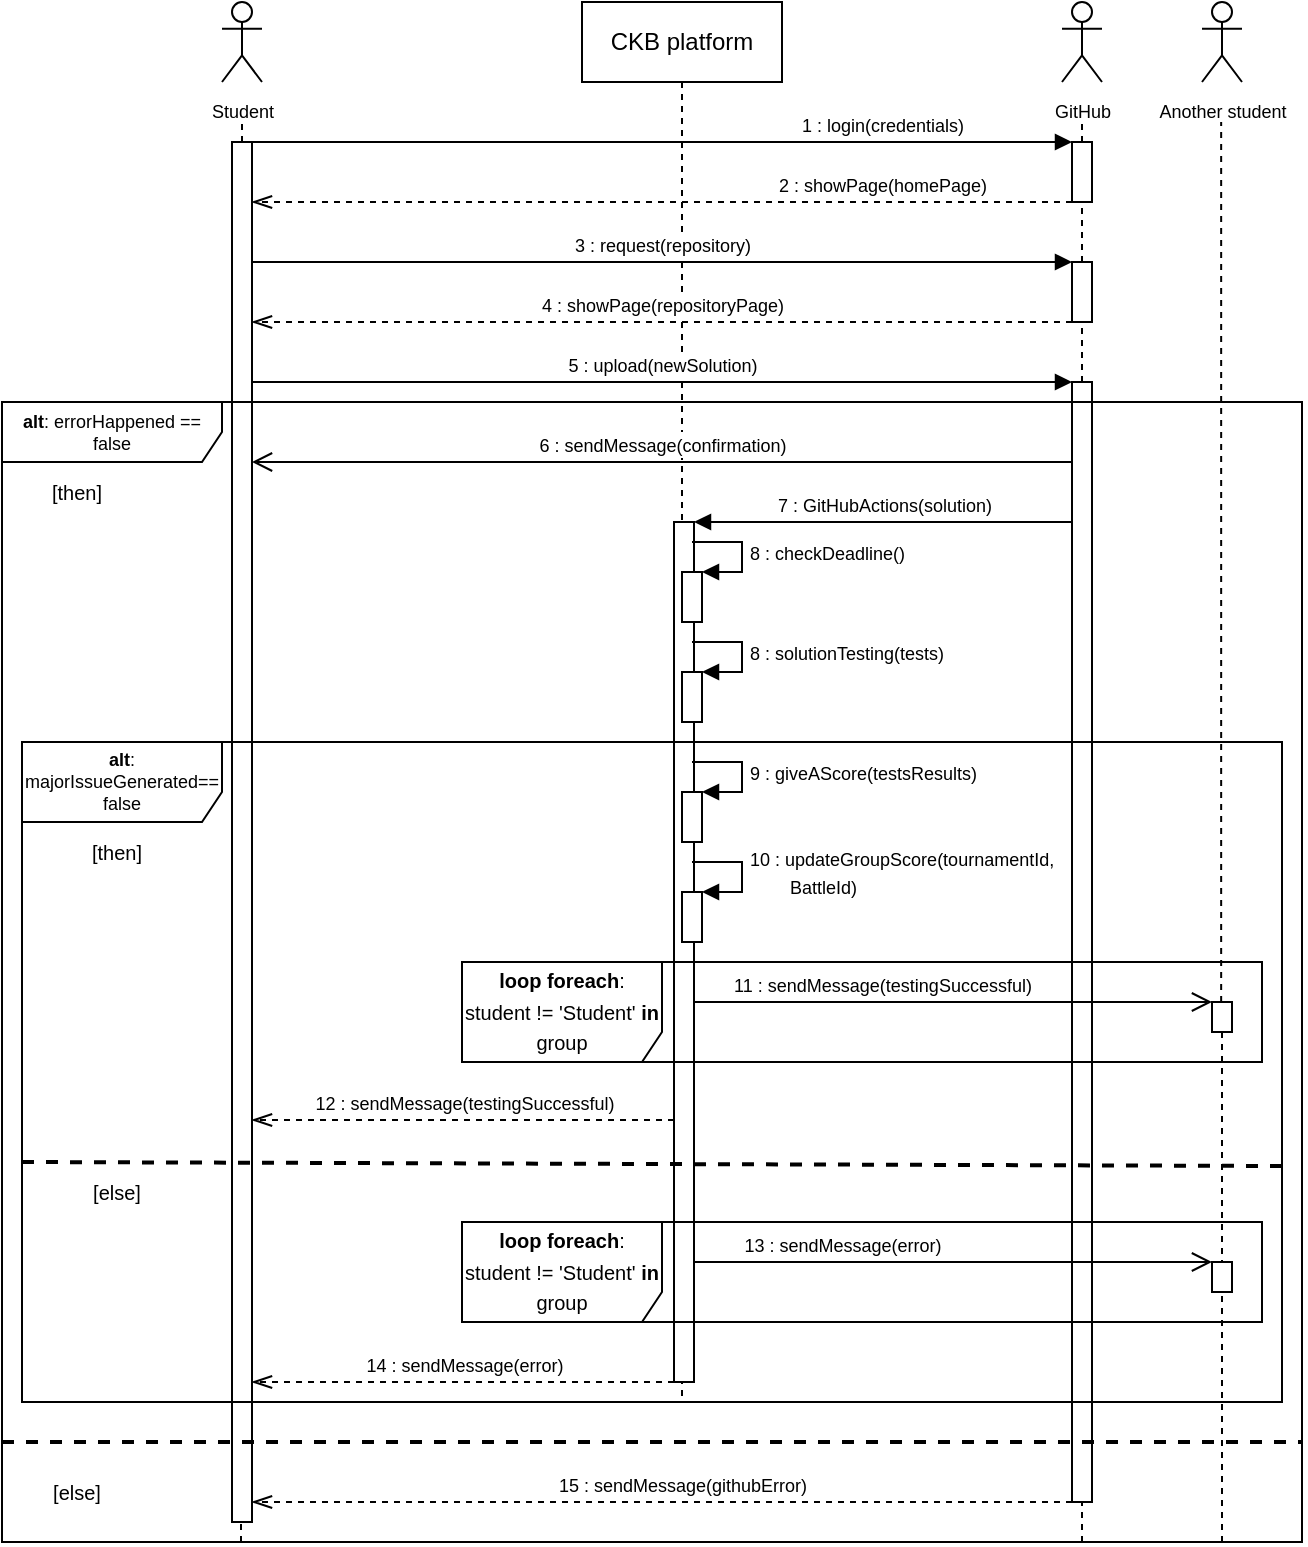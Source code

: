 <mxfile version="22.1.7" type="device">
  <diagram name="Page-1" id="2YBvvXClWsGukQMizWep">
    <mxGraphModel dx="1562" dy="748" grid="1" gridSize="10" guides="1" tooltips="1" connect="1" arrows="1" fold="1" page="1" pageScale="1" pageWidth="850" pageHeight="1100" math="0" shadow="0">
      <root>
        <mxCell id="0" />
        <mxCell id="1" parent="0" />
        <mxCell id="xNlqgEtzLe3WfWEDsrTl-1" value="CKB platform" style="shape=umlLifeline;perimeter=lifelinePerimeter;whiteSpace=wrap;html=1;container=0;dropTarget=0;collapsible=0;recursiveResize=0;outlineConnect=0;portConstraint=eastwest;newEdgeStyle={&quot;edgeStyle&quot;:&quot;elbowEdgeStyle&quot;,&quot;elbow&quot;:&quot;vertical&quot;,&quot;curved&quot;:0,&quot;rounded&quot;:0};" vertex="1" parent="1">
          <mxGeometry x="80" y="40" width="100" height="700" as="geometry" />
        </mxCell>
        <mxCell id="xNlqgEtzLe3WfWEDsrTl-5" value="" style="html=1;points=[];perimeter=orthogonalPerimeter;outlineConnect=0;targetShapes=umlLifeline;portConstraint=eastwest;newEdgeStyle={&quot;edgeStyle&quot;:&quot;elbowEdgeStyle&quot;,&quot;elbow&quot;:&quot;vertical&quot;,&quot;curved&quot;:0,&quot;rounded&quot;:0};" vertex="1" parent="xNlqgEtzLe3WfWEDsrTl-1">
          <mxGeometry x="46" y="260" width="10" height="430" as="geometry" />
        </mxCell>
        <mxCell id="xNlqgEtzLe3WfWEDsrTl-10" value="&lt;font style=&quot;font-size: 9px;&quot;&gt;Student&lt;/font&gt;" style="shape=umlActor;verticalLabelPosition=bottom;verticalAlign=top;html=1;outlineConnect=0;" vertex="1" parent="1">
          <mxGeometry x="-100" y="40" width="20" height="40" as="geometry" />
        </mxCell>
        <mxCell id="xNlqgEtzLe3WfWEDsrTl-11" value="" style="endArrow=none;dashed=1;html=1;rounded=0;" edge="1" parent="1" source="xNlqgEtzLe3WfWEDsrTl-12">
          <mxGeometry width="50" height="50" relative="1" as="geometry">
            <mxPoint x="-90" y="350" as="sourcePoint" />
            <mxPoint x="-90" y="100" as="targetPoint" />
          </mxGeometry>
        </mxCell>
        <mxCell id="xNlqgEtzLe3WfWEDsrTl-12" value="" style="html=1;points=[];perimeter=orthogonalPerimeter;outlineConnect=0;targetShapes=umlLifeline;portConstraint=eastwest;newEdgeStyle={&quot;edgeStyle&quot;:&quot;elbowEdgeStyle&quot;,&quot;elbow&quot;:&quot;vertical&quot;,&quot;curved&quot;:0,&quot;rounded&quot;:0};" vertex="1" parent="1">
          <mxGeometry x="-95" y="110" width="10" height="690" as="geometry" />
        </mxCell>
        <mxCell id="xNlqgEtzLe3WfWEDsrTl-13" value="&lt;font style=&quot;font-size: 9px;&quot;&gt;1 : login(credentials)&lt;/font&gt;" style="html=1;verticalAlign=bottom;endArrow=block;edgeStyle=elbowEdgeStyle;elbow=horizontal;curved=0;rounded=0;" edge="1" parent="1" source="xNlqgEtzLe3WfWEDsrTl-12" target="xNlqgEtzLe3WfWEDsrTl-29">
          <mxGeometry x="0.537" relative="1" as="geometry">
            <mxPoint x="-50" y="110" as="sourcePoint" />
            <Array as="points">
              <mxPoint x="30" y="110" />
            </Array>
            <mxPoint x="320" y="110" as="targetPoint" />
            <mxPoint as="offset" />
          </mxGeometry>
        </mxCell>
        <mxCell id="xNlqgEtzLe3WfWEDsrTl-14" value="&lt;font style=&quot;font-size: 9px;&quot;&gt;2 : showPage(homePage)&lt;/font&gt;" style="html=1;verticalAlign=bottom;endArrow=openThin;dashed=1;endSize=8;edgeStyle=elbowEdgeStyle;elbow=vertical;curved=0;rounded=0;endFill=0;" edge="1" parent="1" source="xNlqgEtzLe3WfWEDsrTl-29" target="xNlqgEtzLe3WfWEDsrTl-12">
          <mxGeometry x="-0.537" relative="1" as="geometry">
            <mxPoint x="-50" y="140" as="targetPoint" />
            <Array as="points">
              <mxPoint x="5" y="140" />
            </Array>
            <mxPoint x="125" y="140" as="sourcePoint" />
            <mxPoint as="offset" />
          </mxGeometry>
        </mxCell>
        <mxCell id="xNlqgEtzLe3WfWEDsrTl-15" value="&lt;font style=&quot;font-size: 9px;&quot;&gt;3&amp;nbsp;: request(repository)&lt;/font&gt;" style="html=1;verticalAlign=bottom;endArrow=block;edgeStyle=elbowEdgeStyle;elbow=vertical;curved=0;rounded=0;" edge="1" parent="1" source="xNlqgEtzLe3WfWEDsrTl-12" target="xNlqgEtzLe3WfWEDsrTl-3">
          <mxGeometry relative="1" as="geometry">
            <mxPoint x="-80" y="190" as="sourcePoint" />
            <Array as="points">
              <mxPoint x="30" y="170" />
            </Array>
            <mxPoint x="90" y="200" as="targetPoint" />
          </mxGeometry>
        </mxCell>
        <mxCell id="xNlqgEtzLe3WfWEDsrTl-16" value="&lt;font style=&quot;font-size: 9px;&quot;&gt;4 : showPage(repositoryPage)&lt;/font&gt;" style="html=1;verticalAlign=bottom;endArrow=openThin;dashed=1;endSize=8;edgeStyle=elbowEdgeStyle;elbow=vertical;curved=0;rounded=0;endFill=0;" edge="1" parent="1" source="xNlqgEtzLe3WfWEDsrTl-3" target="xNlqgEtzLe3WfWEDsrTl-12">
          <mxGeometry relative="1" as="geometry">
            <mxPoint x="-85" y="230" as="targetPoint" />
            <Array as="points">
              <mxPoint x="120" y="200" />
            </Array>
            <mxPoint x="125" y="230" as="sourcePoint" />
          </mxGeometry>
        </mxCell>
        <mxCell id="xNlqgEtzLe3WfWEDsrTl-19" value="&lt;font style=&quot;font-size: 9px;&quot;&gt;5 : upload(newSolution)&lt;/font&gt;" style="html=1;verticalAlign=bottom;endArrow=block;edgeStyle=elbowEdgeStyle;elbow=horizontal;curved=0;rounded=0;" edge="1" parent="1" target="xNlqgEtzLe3WfWEDsrTl-4">
          <mxGeometry relative="1" as="geometry">
            <mxPoint x="-85" y="230" as="sourcePoint" />
            <Array as="points">
              <mxPoint x="30" y="230" />
            </Array>
            <mxPoint x="125" y="230" as="targetPoint" />
            <mxPoint as="offset" />
          </mxGeometry>
        </mxCell>
        <mxCell id="xNlqgEtzLe3WfWEDsrTl-20" value="&lt;font style=&quot;font-size: 9px;&quot;&gt;6 : sendMessage(confirmation)&lt;/font&gt;" style="html=1;verticalAlign=bottom;endArrow=open;endSize=8;edgeStyle=elbowEdgeStyle;elbow=vertical;curved=0;rounded=0;endFill=0;" edge="1" parent="1" source="xNlqgEtzLe3WfWEDsrTl-4" target="xNlqgEtzLe3WfWEDsrTl-12">
          <mxGeometry relative="1" as="geometry">
            <mxPoint x="-80" y="260" as="targetPoint" />
            <Array as="points">
              <mxPoint x="20" y="270" />
            </Array>
            <mxPoint x="130" y="260" as="sourcePoint" />
          </mxGeometry>
        </mxCell>
        <mxCell id="xNlqgEtzLe3WfWEDsrTl-27" value="&lt;font style=&quot;font-size: 9px;&quot;&gt;GitHub&lt;/font&gt;" style="shape=umlActor;verticalLabelPosition=bottom;verticalAlign=top;html=1;outlineConnect=0;" vertex="1" parent="1">
          <mxGeometry x="320" y="40" width="20" height="40" as="geometry" />
        </mxCell>
        <mxCell id="xNlqgEtzLe3WfWEDsrTl-28" value="" style="endArrow=none;dashed=1;html=1;rounded=0;" edge="1" parent="1" source="xNlqgEtzLe3WfWEDsrTl-29">
          <mxGeometry width="50" height="50" relative="1" as="geometry">
            <mxPoint x="330" y="670" as="sourcePoint" />
            <mxPoint x="330" y="100" as="targetPoint" />
          </mxGeometry>
        </mxCell>
        <mxCell id="xNlqgEtzLe3WfWEDsrTl-30" value="" style="endArrow=none;dashed=1;html=1;rounded=0;" edge="1" parent="1" source="xNlqgEtzLe3WfWEDsrTl-3" target="xNlqgEtzLe3WfWEDsrTl-29">
          <mxGeometry width="50" height="50" relative="1" as="geometry">
            <mxPoint x="330" y="670" as="sourcePoint" />
            <mxPoint x="330" y="100" as="targetPoint" />
          </mxGeometry>
        </mxCell>
        <mxCell id="xNlqgEtzLe3WfWEDsrTl-29" value="" style="html=1;points=[];perimeter=orthogonalPerimeter;outlineConnect=0;targetShapes=umlLifeline;portConstraint=eastwest;newEdgeStyle={&quot;edgeStyle&quot;:&quot;elbowEdgeStyle&quot;,&quot;elbow&quot;:&quot;vertical&quot;,&quot;curved&quot;:0,&quot;rounded&quot;:0};" vertex="1" parent="1">
          <mxGeometry x="325" y="110" width="10" height="30" as="geometry" />
        </mxCell>
        <mxCell id="xNlqgEtzLe3WfWEDsrTl-31" value="" style="endArrow=none;dashed=1;html=1;rounded=0;" edge="1" parent="1" source="xNlqgEtzLe3WfWEDsrTl-4" target="xNlqgEtzLe3WfWEDsrTl-3">
          <mxGeometry width="50" height="50" relative="1" as="geometry">
            <mxPoint x="330" y="670" as="sourcePoint" />
            <mxPoint x="330" y="140" as="targetPoint" />
          </mxGeometry>
        </mxCell>
        <mxCell id="xNlqgEtzLe3WfWEDsrTl-3" value="" style="html=1;points=[];perimeter=orthogonalPerimeter;outlineConnect=0;targetShapes=umlLifeline;portConstraint=eastwest;newEdgeStyle={&quot;edgeStyle&quot;:&quot;elbowEdgeStyle&quot;,&quot;elbow&quot;:&quot;vertical&quot;,&quot;curved&quot;:0,&quot;rounded&quot;:0};" vertex="1" parent="1">
          <mxGeometry x="325" y="170" width="10" height="30" as="geometry" />
        </mxCell>
        <mxCell id="xNlqgEtzLe3WfWEDsrTl-32" value="" style="endArrow=none;dashed=1;html=1;rounded=0;" edge="1" parent="1">
          <mxGeometry width="50" height="50" relative="1" as="geometry">
            <mxPoint x="330" y="810" as="sourcePoint" />
            <mxPoint x="330" y="790" as="targetPoint" />
          </mxGeometry>
        </mxCell>
        <mxCell id="xNlqgEtzLe3WfWEDsrTl-4" value="" style="html=1;points=[];perimeter=orthogonalPerimeter;outlineConnect=0;targetShapes=umlLifeline;portConstraint=eastwest;newEdgeStyle={&quot;edgeStyle&quot;:&quot;elbowEdgeStyle&quot;,&quot;elbow&quot;:&quot;vertical&quot;,&quot;curved&quot;:0,&quot;rounded&quot;:0};" vertex="1" parent="1">
          <mxGeometry x="325" y="230" width="10" height="560" as="geometry" />
        </mxCell>
        <mxCell id="xNlqgEtzLe3WfWEDsrTl-34" value="&lt;font style=&quot;font-size: 9px;&quot;&gt;7 : GitHubActions(solution)&lt;/font&gt;" style="html=1;verticalAlign=bottom;endArrow=block;endSize=6;edgeStyle=elbowEdgeStyle;elbow=vertical;curved=0;rounded=0;endFill=1;" edge="1" parent="1" source="xNlqgEtzLe3WfWEDsrTl-4" target="xNlqgEtzLe3WfWEDsrTl-5">
          <mxGeometry relative="1" as="geometry">
            <mxPoint x="-85" y="290" as="targetPoint" />
            <Array as="points">
              <mxPoint x="190" y="300" />
            </Array>
            <mxPoint x="325" y="290" as="sourcePoint" />
          </mxGeometry>
        </mxCell>
        <mxCell id="xNlqgEtzLe3WfWEDsrTl-17" value="&lt;p style=&quot;line-height: 120%; font-size: 9px;&quot;&gt;&lt;font style=&quot;font-size: 9px;&quot;&gt;&lt;b&gt;alt&lt;/b&gt;: errorHappened == false&lt;/font&gt;&lt;/p&gt;" style="shape=umlFrame;whiteSpace=wrap;html=1;pointerEvents=0;width=110;height=30;verticalAlign=middle;horizontal=1;labelPosition=center;verticalLabelPosition=middle;align=center;" vertex="1" parent="1">
          <mxGeometry x="-210" y="240" width="650" height="570" as="geometry" />
        </mxCell>
        <mxCell id="xNlqgEtzLe3WfWEDsrTl-36" value="" style="html=1;points=[[0,0,0,0,5],[0,1,0,0,-5],[1,0,0,0,5],[1,1,0,0,-5]];perimeter=orthogonalPerimeter;outlineConnect=0;targetShapes=umlLifeline;portConstraint=eastwest;newEdgeStyle={&quot;curved&quot;:0,&quot;rounded&quot;:0};" vertex="1" parent="1">
          <mxGeometry x="130" y="375" width="10" height="25" as="geometry" />
        </mxCell>
        <mxCell id="xNlqgEtzLe3WfWEDsrTl-37" value="&lt;font style=&quot;font-size: 9px;&quot;&gt;8 : solutionTesting(tests)&lt;/font&gt;" style="html=1;align=left;spacingLeft=2;endArrow=block;rounded=0;edgeStyle=orthogonalEdgeStyle;curved=0;rounded=0;" edge="1" parent="1" target="xNlqgEtzLe3WfWEDsrTl-36">
          <mxGeometry relative="1" as="geometry">
            <mxPoint x="135" y="360" as="sourcePoint" />
            <Array as="points">
              <mxPoint x="160" y="360" />
              <mxPoint x="160" y="375" />
            </Array>
          </mxGeometry>
        </mxCell>
        <mxCell id="xNlqgEtzLe3WfWEDsrTl-38" value="&lt;p style=&quot;line-height: 120%; font-size: 9px;&quot;&gt;&lt;font style=&quot;font-size: 9px;&quot;&gt;&lt;b&gt;alt&lt;/b&gt;: majorIssueGenerated== false&lt;/font&gt;&lt;/p&gt;" style="shape=umlFrame;whiteSpace=wrap;html=1;pointerEvents=0;width=100;height=40;verticalAlign=middle;horizontal=1;labelPosition=center;verticalLabelPosition=middle;align=center;" vertex="1" parent="1">
          <mxGeometry x="-200" y="410" width="630" height="330" as="geometry" />
        </mxCell>
        <mxCell id="xNlqgEtzLe3WfWEDsrTl-40" value="" style="html=1;points=[[0,0,0,0,5],[0,1,0,0,-5],[1,0,0,0,5],[1,1,0,0,-5]];perimeter=orthogonalPerimeter;outlineConnect=0;targetShapes=umlLifeline;portConstraint=eastwest;newEdgeStyle={&quot;curved&quot;:0,&quot;rounded&quot;:0};" vertex="1" parent="1">
          <mxGeometry x="130" y="435" width="10" height="25" as="geometry" />
        </mxCell>
        <mxCell id="xNlqgEtzLe3WfWEDsrTl-41" value="&lt;font style=&quot;font-size: 9px;&quot;&gt;9 : giveAScore(testsResults)&lt;/font&gt;" style="html=1;align=left;spacingLeft=2;endArrow=block;rounded=0;edgeStyle=orthogonalEdgeStyle;curved=0;rounded=0;" edge="1" parent="1" target="xNlqgEtzLe3WfWEDsrTl-40">
          <mxGeometry relative="1" as="geometry">
            <mxPoint x="135" y="420" as="sourcePoint" />
            <Array as="points">
              <mxPoint x="160" y="420" />
              <mxPoint x="160" y="435" />
            </Array>
          </mxGeometry>
        </mxCell>
        <mxCell id="xNlqgEtzLe3WfWEDsrTl-42" value="" style="html=1;points=[[0,0,0,0,5],[0,1,0,0,-5],[1,0,0,0,5],[1,1,0,0,-5]];perimeter=orthogonalPerimeter;outlineConnect=0;targetShapes=umlLifeline;portConstraint=eastwest;newEdgeStyle={&quot;curved&quot;:0,&quot;rounded&quot;:0};" vertex="1" parent="1">
          <mxGeometry x="130" y="485" width="10" height="25" as="geometry" />
        </mxCell>
        <mxCell id="xNlqgEtzLe3WfWEDsrTl-43" value="&lt;font style=&quot;font-size: 9px;&quot;&gt;10 : updateGroupScore(tournamentId,&lt;br&gt;&lt;span style=&quot;white-space: pre;&quot;&gt;&#x9;&lt;/span&gt;BattleId)&lt;/font&gt;" style="html=1;align=left;spacingLeft=2;endArrow=block;rounded=0;edgeStyle=orthogonalEdgeStyle;curved=0;rounded=0;" edge="1" parent="1" target="xNlqgEtzLe3WfWEDsrTl-42">
          <mxGeometry relative="1" as="geometry">
            <mxPoint x="135" y="470" as="sourcePoint" />
            <Array as="points">
              <mxPoint x="160" y="470" />
              <mxPoint x="160" y="485" />
            </Array>
          </mxGeometry>
        </mxCell>
        <mxCell id="xNlqgEtzLe3WfWEDsrTl-44" value="&lt;font style=&quot;font-size: 9px;&quot;&gt;11 : sendMessage(testingSuccessful)&lt;/font&gt;" style="html=1;verticalAlign=bottom;endArrow=open;endSize=8;edgeStyle=elbowEdgeStyle;elbow=vertical;curved=0;rounded=0;endFill=0;" edge="1" parent="1" target="xNlqgEtzLe3WfWEDsrTl-49">
          <mxGeometry x="-0.274" relative="1" as="geometry">
            <mxPoint x="295" y="540" as="targetPoint" />
            <Array as="points">
              <mxPoint x="380" y="540" />
            </Array>
            <mxPoint x="136" y="540" as="sourcePoint" />
            <mxPoint as="offset" />
          </mxGeometry>
        </mxCell>
        <mxCell id="xNlqgEtzLe3WfWEDsrTl-45" value="&lt;p style=&quot;line-height: 120%;&quot;&gt;&lt;font style=&quot;font-size: 10px;&quot;&gt;&lt;b&gt;loop foreach&lt;/b&gt;: student != &#39;Student&#39;&amp;nbsp;&lt;b&gt;in &lt;/b&gt;group&lt;/font&gt;&lt;/p&gt;" style="shape=umlFrame;whiteSpace=wrap;html=1;pointerEvents=0;width=100;height=50;verticalAlign=middle;horizontal=1;labelPosition=center;verticalLabelPosition=middle;align=center;" vertex="1" parent="1">
          <mxGeometry x="20" y="520" width="400" height="50" as="geometry" />
        </mxCell>
        <mxCell id="xNlqgEtzLe3WfWEDsrTl-46" value="&lt;font style=&quot;font-size: 9px;&quot;&gt;Another student&lt;/font&gt;" style="shape=umlActor;verticalLabelPosition=bottom;verticalAlign=top;html=1;outlineConnect=0;" vertex="1" parent="1">
          <mxGeometry x="390" y="40" width="20" height="40" as="geometry" />
        </mxCell>
        <mxCell id="xNlqgEtzLe3WfWEDsrTl-47" value="" style="endArrow=none;dashed=1;html=1;rounded=0;" edge="1" parent="1" source="xNlqgEtzLe3WfWEDsrTl-49">
          <mxGeometry width="50" height="50" relative="1" as="geometry">
            <mxPoint x="399.58" y="460" as="sourcePoint" />
            <mxPoint x="399.58" y="100" as="targetPoint" />
          </mxGeometry>
        </mxCell>
        <mxCell id="xNlqgEtzLe3WfWEDsrTl-48" value="" style="endArrow=none;dashed=1;html=1;rounded=0;" edge="1" parent="1" target="xNlqgEtzLe3WfWEDsrTl-49">
          <mxGeometry width="50" height="50" relative="1" as="geometry">
            <mxPoint x="400" y="810" as="sourcePoint" />
            <mxPoint x="399.58" y="150" as="targetPoint" />
          </mxGeometry>
        </mxCell>
        <mxCell id="xNlqgEtzLe3WfWEDsrTl-49" value="" style="html=1;points=[];perimeter=orthogonalPerimeter;outlineConnect=0;targetShapes=umlLifeline;portConstraint=eastwest;newEdgeStyle={&quot;edgeStyle&quot;:&quot;elbowEdgeStyle&quot;,&quot;elbow&quot;:&quot;vertical&quot;,&quot;curved&quot;:0,&quot;rounded&quot;:0};" vertex="1" parent="1">
          <mxGeometry x="395" y="540" width="10" height="15" as="geometry" />
        </mxCell>
        <mxCell id="xNlqgEtzLe3WfWEDsrTl-52" value="&lt;font style=&quot;font-size: 9px;&quot;&gt;12 : sendMessage(testingSuccessful)&lt;/font&gt;" style="html=1;verticalAlign=bottom;endArrow=openThin;endSize=8;edgeStyle=elbowEdgeStyle;elbow=vertical;curved=0;rounded=0;endFill=0;dashed=1;" edge="1" parent="1">
          <mxGeometry relative="1" as="geometry">
            <mxPoint x="-85" y="599" as="targetPoint" />
            <Array as="points">
              <mxPoint x="60" y="599" />
            </Array>
            <mxPoint x="126" y="599.0" as="sourcePoint" />
          </mxGeometry>
        </mxCell>
        <mxCell id="xNlqgEtzLe3WfWEDsrTl-54" value="[then]" style="text;html=1;strokeColor=none;fillColor=none;align=center;verticalAlign=middle;whiteSpace=wrap;rounded=0;fontSize=10;" vertex="1" parent="1">
          <mxGeometry x="-190" y="280" width="35" height="10" as="geometry" />
        </mxCell>
        <mxCell id="xNlqgEtzLe3WfWEDsrTl-55" value="[then]" style="text;html=1;strokeColor=none;fillColor=none;align=center;verticalAlign=middle;whiteSpace=wrap;rounded=0;fontSize=10;" vertex="1" parent="1">
          <mxGeometry x="-170" y="460" width="35" height="10" as="geometry" />
        </mxCell>
        <mxCell id="xNlqgEtzLe3WfWEDsrTl-56" value="[else]" style="text;html=1;strokeColor=none;fillColor=none;align=center;verticalAlign=middle;whiteSpace=wrap;rounded=0;fontSize=10;" vertex="1" parent="1">
          <mxGeometry x="-170" y="630" width="35" height="10" as="geometry" />
        </mxCell>
        <mxCell id="xNlqgEtzLe3WfWEDsrTl-57" value="[else]" style="text;html=1;strokeColor=none;fillColor=none;align=center;verticalAlign=middle;whiteSpace=wrap;rounded=0;fontSize=10;" vertex="1" parent="1">
          <mxGeometry x="-190" y="780" width="35" height="10" as="geometry" />
        </mxCell>
        <mxCell id="xNlqgEtzLe3WfWEDsrTl-58" value="&lt;font style=&quot;font-size: 9px;&quot;&gt;13 : sendMessage(error)&lt;/font&gt;" style="html=1;verticalAlign=bottom;endArrow=open;endSize=8;edgeStyle=elbowEdgeStyle;elbow=vertical;curved=0;rounded=0;endFill=0;" edge="1" parent="1" target="xNlqgEtzLe3WfWEDsrTl-60">
          <mxGeometry x="-0.429" relative="1" as="geometry">
            <mxPoint x="295" y="670" as="targetPoint" />
            <Array as="points">
              <mxPoint x="370" y="670" />
            </Array>
            <mxPoint x="136" y="670" as="sourcePoint" />
            <mxPoint as="offset" />
          </mxGeometry>
        </mxCell>
        <mxCell id="xNlqgEtzLe3WfWEDsrTl-59" value="&lt;p style=&quot;line-height: 120%;&quot;&gt;&lt;font style=&quot;font-size: 10px;&quot;&gt;&lt;b&gt;loop foreach&lt;/b&gt;: student != &#39;Student&#39;&amp;nbsp;&lt;b&gt;in &lt;/b&gt;group&lt;/font&gt;&lt;/p&gt;" style="shape=umlFrame;whiteSpace=wrap;html=1;pointerEvents=0;width=100;height=50;verticalAlign=middle;horizontal=1;labelPosition=center;verticalLabelPosition=middle;align=center;" vertex="1" parent="1">
          <mxGeometry x="20" y="650" width="400" height="50" as="geometry" />
        </mxCell>
        <mxCell id="xNlqgEtzLe3WfWEDsrTl-60" value="" style="html=1;points=[];perimeter=orthogonalPerimeter;outlineConnect=0;targetShapes=umlLifeline;portConstraint=eastwest;newEdgeStyle={&quot;edgeStyle&quot;:&quot;elbowEdgeStyle&quot;,&quot;elbow&quot;:&quot;vertical&quot;,&quot;curved&quot;:0,&quot;rounded&quot;:0};" vertex="1" parent="1">
          <mxGeometry x="395" y="670" width="10" height="15" as="geometry" />
        </mxCell>
        <mxCell id="xNlqgEtzLe3WfWEDsrTl-62" value="&lt;font style=&quot;font-size: 9px;&quot;&gt;14 : sendMessage(error)&lt;/font&gt;" style="html=1;verticalAlign=bottom;endArrow=openThin;endSize=8;edgeStyle=elbowEdgeStyle;elbow=vertical;curved=0;rounded=0;endFill=0;dashed=1;" edge="1" parent="1" source="xNlqgEtzLe3WfWEDsrTl-5">
          <mxGeometry relative="1" as="geometry">
            <mxPoint x="-85" y="730" as="targetPoint" />
            <Array as="points">
              <mxPoint x="60" y="730" />
            </Array>
            <mxPoint x="126" y="720" as="sourcePoint" />
          </mxGeometry>
        </mxCell>
        <mxCell id="xNlqgEtzLe3WfWEDsrTl-65" value="" style="endArrow=none;dashed=1;html=1;rounded=0;strokeWidth=2;exitX=0.003;exitY=0.653;exitDx=0;exitDy=0;exitPerimeter=0;" edge="1" parent="1">
          <mxGeometry width="50" height="50" relative="1" as="geometry">
            <mxPoint x="-210" y="760" as="sourcePoint" />
            <mxPoint x="440" y="760" as="targetPoint" />
          </mxGeometry>
        </mxCell>
        <mxCell id="xNlqgEtzLe3WfWEDsrTl-66" value="&lt;font style=&quot;font-size: 9px;&quot;&gt;15 : sendMessage(githubError)&lt;/font&gt;" style="html=1;verticalAlign=bottom;endArrow=openThin;dashed=1;endSize=8;edgeStyle=elbowEdgeStyle;elbow=vertical;curved=0;rounded=0;endFill=0;" edge="1" parent="1">
          <mxGeometry x="-0.049" relative="1" as="geometry">
            <mxPoint x="-85" y="790" as="targetPoint" />
            <Array as="points">
              <mxPoint x="140" y="790" />
            </Array>
            <mxPoint x="325" y="790" as="sourcePoint" />
            <mxPoint as="offset" />
          </mxGeometry>
        </mxCell>
        <mxCell id="xNlqgEtzLe3WfWEDsrTl-67" value="" style="endArrow=none;dashed=1;html=1;rounded=0;" edge="1" parent="1">
          <mxGeometry width="50" height="50" relative="1" as="geometry">
            <mxPoint x="-90.5" y="810" as="sourcePoint" />
            <mxPoint x="-90.5" y="800" as="targetPoint" />
          </mxGeometry>
        </mxCell>
        <mxCell id="xNlqgEtzLe3WfWEDsrTl-68" value="" style="endArrow=none;dashed=1;html=1;rounded=0;strokeWidth=2;exitX=0.003;exitY=0.653;exitDx=0;exitDy=0;exitPerimeter=0;entryX=1.002;entryY=0.642;entryDx=0;entryDy=0;entryPerimeter=0;" edge="1" parent="1">
          <mxGeometry width="50" height="50" relative="1" as="geometry">
            <mxPoint x="-200" y="620" as="sourcePoint" />
            <mxPoint x="431" y="622" as="targetPoint" />
          </mxGeometry>
        </mxCell>
        <mxCell id="xNlqgEtzLe3WfWEDsrTl-69" value="" style="html=1;points=[[0,0,0,0,5],[0,1,0,0,-5],[1,0,0,0,5],[1,1,0,0,-5]];perimeter=orthogonalPerimeter;outlineConnect=0;targetShapes=umlLifeline;portConstraint=eastwest;newEdgeStyle={&quot;curved&quot;:0,&quot;rounded&quot;:0};" vertex="1" parent="1">
          <mxGeometry x="130" y="325" width="10" height="25" as="geometry" />
        </mxCell>
        <mxCell id="xNlqgEtzLe3WfWEDsrTl-70" value="&lt;font style=&quot;font-size: 9px;&quot;&gt;8 : checkDeadline()&lt;/font&gt;" style="html=1;align=left;spacingLeft=2;endArrow=block;rounded=0;edgeStyle=orthogonalEdgeStyle;curved=0;rounded=0;" edge="1" parent="1" target="xNlqgEtzLe3WfWEDsrTl-69">
          <mxGeometry relative="1" as="geometry">
            <mxPoint x="135" y="310" as="sourcePoint" />
            <Array as="points">
              <mxPoint x="160" y="310" />
              <mxPoint x="160" y="325" />
            </Array>
          </mxGeometry>
        </mxCell>
      </root>
    </mxGraphModel>
  </diagram>
</mxfile>
